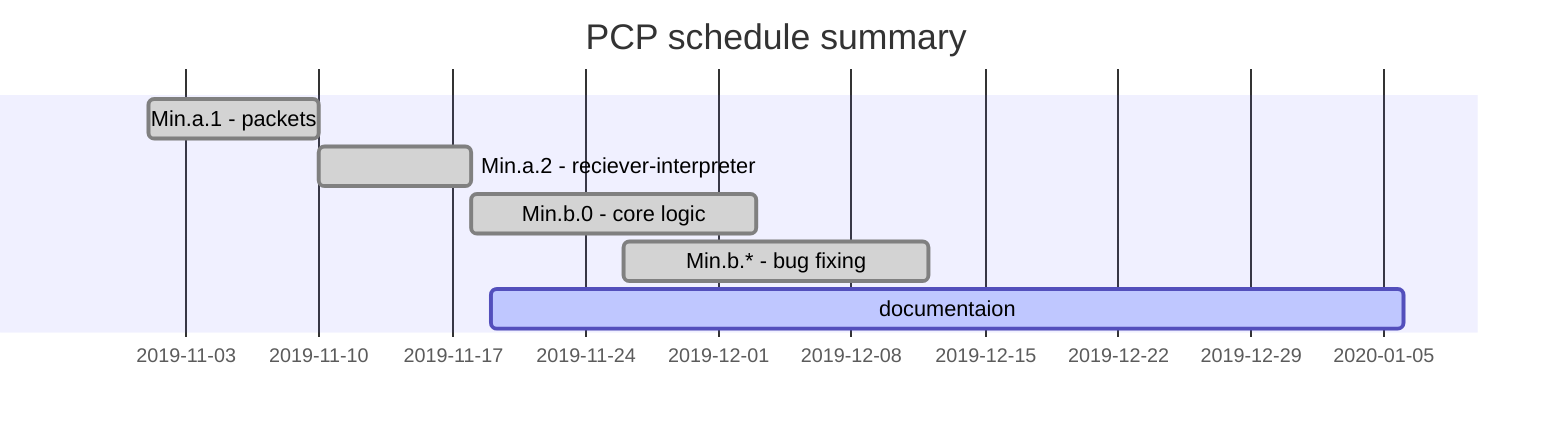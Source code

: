 gantt
  dateFormat DD/MM/YYYY
  title PCP schedule summary


  Min.a.1 - packets :done, s1, 01/11/2019, 10/11/2019
  Min.a.2 - reciever-interpreter  :done, s2, 10/11/2019, 18/11/2019 
  Min.b.0 - core logic :done, s3, 18/11/2019, 03/12/2019
  Min.b.* - bug fixing :done, bf1, 26/11/2019, 12/12/2019
  documentaion :active, doc1, 19/11/2019, 06/01/2020